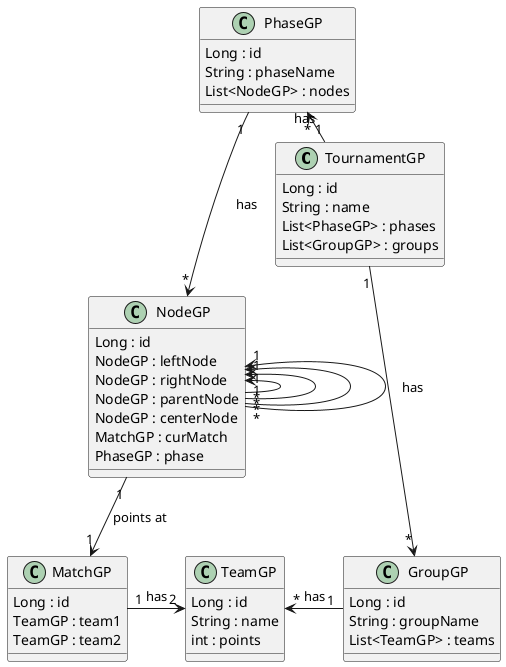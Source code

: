 @startuml

class TournamentGP{
    Long : id
    String : name
    List<PhaseGP> : phases
    List<GroupGP> : groups
}

class GroupGP{
    Long : id
    String : groupName
    List<TeamGP> : teams
}

class PhaseGP{
    Long : id
    String : phaseName
    List<NodeGP> : nodes
}

class MatchGP{
    Long : id
    TeamGP : team1
    TeamGP : team2
}

class TeamGP{
    Long : id
    String : name
    int : points
}

class NodeGP{
    Long : id
    NodeGP : leftNode
    NodeGP : rightNode
    NodeGP : parentNode
    NodeGP : centerNode
    MatchGP : curMatch
    PhaseGP : phase
}

TournamentGP "1" -left-> "*" PhaseGP : has
TournamentGP "1" --> "*" GroupGP :has
PhaseGP "1" --> "*" NodeGP : has
NodeGP "1" -down-> "1" MatchGP : points at
NodeGP "1" <-- "*" NodeGP
NodeGP "1" <-- "*" NodeGP
NodeGP "1" <-- "*" NodeGP
NodeGP "1" <-- "*" NodeGP
MatchGP "1" -right-> "2" TeamGP : has
TeamGP "*" <-right- "1" GroupGP : has



@enduml
